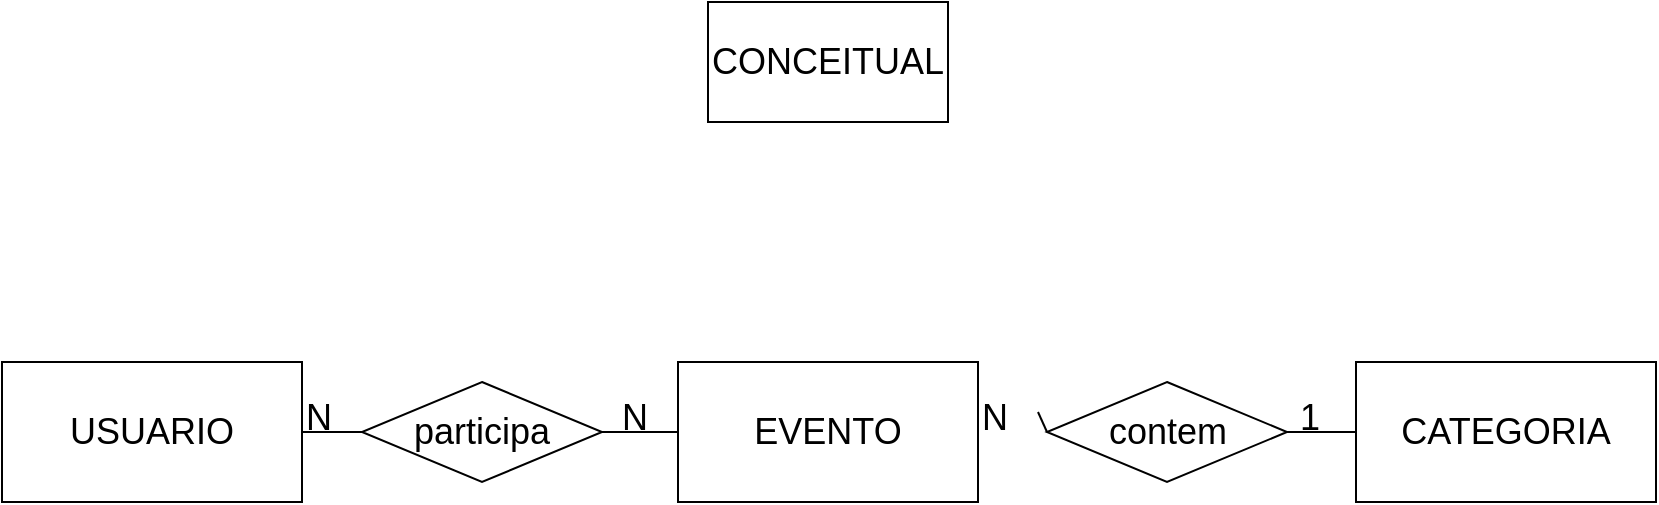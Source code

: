 <mxfile version="10.9.5" type="device"><diagram id="4FLJiMWdBzaK2H2eqK6W" name="Conceitual"><mxGraphModel dx="926" dy="628" grid="1" gridSize="10" guides="1" tooltips="1" connect="1" arrows="1" fold="1" page="1" pageScale="1" pageWidth="827" pageHeight="1169" math="0" shadow="0"><root><mxCell id="0"/><mxCell id="1" parent="0"/><mxCell id="fmoZEkdyRonKl9yYoBUa-1" value="USUARIO&lt;br&gt;" style="rounded=0;whiteSpace=wrap;html=1;fontSize=18;" vertex="1" parent="1"><mxGeometry y="180" width="150" height="70" as="geometry"/></mxCell><mxCell id="fmoZEkdyRonKl9yYoBUa-2" value="CONCEITUAL" style="rounded=0;whiteSpace=wrap;html=1;fontSize=18;" vertex="1" parent="1"><mxGeometry x="353" width="120" height="60" as="geometry"/></mxCell><mxCell id="fmoZEkdyRonKl9yYoBUa-3" value="participa&lt;br&gt;" style="rhombus;whiteSpace=wrap;html=1;fontSize=18;" vertex="1" parent="1"><mxGeometry x="180" y="190" width="120" height="50" as="geometry"/></mxCell><mxCell id="fmoZEkdyRonKl9yYoBUa-5" value="EVENTO" style="rounded=0;whiteSpace=wrap;html=1;fontSize=18;" vertex="1" parent="1"><mxGeometry x="338" y="180" width="150" height="70" as="geometry"/></mxCell><mxCell id="fmoZEkdyRonKl9yYoBUa-6" value="CATEGORIA&lt;br&gt;" style="rounded=0;whiteSpace=wrap;html=1;fontSize=18;" vertex="1" parent="1"><mxGeometry x="677" y="180" width="150" height="70" as="geometry"/></mxCell><mxCell id="fmoZEkdyRonKl9yYoBUa-7" value="contem" style="rhombus;whiteSpace=wrap;html=1;fontSize=18;" vertex="1" parent="1"><mxGeometry x="522.5" y="190" width="120" height="50" as="geometry"/></mxCell><mxCell id="fmoZEkdyRonKl9yYoBUa-8" value="" style="endArrow=none;html=1;fontSize=18;exitX=0;exitY=0.5;exitDx=0;exitDy=0;entryX=1;entryY=0.5;entryDx=0;entryDy=0;" edge="1" parent="1" source="fmoZEkdyRonKl9yYoBUa-5" target="fmoZEkdyRonKl9yYoBUa-3"><mxGeometry width="50" height="50" relative="1" as="geometry"><mxPoint x="330" y="215" as="sourcePoint"/><mxPoint x="290" y="185" as="targetPoint"/></mxGeometry></mxCell><mxCell id="fmoZEkdyRonKl9yYoBUa-21" value="" style="endArrow=none;html=1;fontSize=18;exitX=1;exitY=0.5;exitDx=0;exitDy=0;entryX=0;entryY=0.5;entryDx=0;entryDy=0;" edge="1" parent="1" source="fmoZEkdyRonKl9yYoBUa-1" target="fmoZEkdyRonKl9yYoBUa-3"><mxGeometry width="50" height="50" relative="1" as="geometry"><mxPoint x="240" y="110" as="sourcePoint"/><mxPoint x="202" y="110" as="targetPoint"/></mxGeometry></mxCell><mxCell id="fmoZEkdyRonKl9yYoBUa-22" value="" style="endArrow=none;html=1;fontSize=18;exitX=1;exitY=0.5;exitDx=0;exitDy=0;entryX=0;entryY=0.5;entryDx=0;entryDy=0;" edge="1" parent="1" source="fmoZEkdyRonKl9yYoBUa-25" target="fmoZEkdyRonKl9yYoBUa-7"><mxGeometry width="50" height="50" relative="1" as="geometry"><mxPoint x="370" y="120" as="sourcePoint"/><mxPoint x="400" y="120" as="targetPoint"/></mxGeometry></mxCell><mxCell id="fmoZEkdyRonKl9yYoBUa-23" value="" style="endArrow=none;html=1;fontSize=18;exitX=1;exitY=0.5;exitDx=0;exitDy=0;entryX=0;entryY=0.5;entryDx=0;entryDy=0;" edge="1" parent="1" source="fmoZEkdyRonKl9yYoBUa-7" target="fmoZEkdyRonKl9yYoBUa-6"><mxGeometry width="50" height="50" relative="1" as="geometry"><mxPoint x="607.5" y="90" as="sourcePoint"/><mxPoint x="642.5" y="90" as="targetPoint"/></mxGeometry></mxCell><mxCell id="fmoZEkdyRonKl9yYoBUa-24" value="1&lt;br&gt;" style="text;html=1;resizable=0;points=[];autosize=1;align=left;verticalAlign=top;spacingTop=-4;fontSize=18;" vertex="1" parent="1"><mxGeometry x="647" y="195" width="30" height="20" as="geometry"/></mxCell><mxCell id="fmoZEkdyRonKl9yYoBUa-25" value="N" style="text;html=1;resizable=0;points=[];autosize=1;align=left;verticalAlign=top;spacingTop=-4;fontSize=18;" vertex="1" parent="1"><mxGeometry x="488" y="195" width="30" height="20" as="geometry"/></mxCell><mxCell id="fmoZEkdyRonKl9yYoBUa-26" value="" style="endArrow=none;html=1;fontSize=18;exitX=1;exitY=0.5;exitDx=0;exitDy=0;entryX=0;entryY=0.5;entryDx=0;entryDy=0;" edge="1" parent="1" source="fmoZEkdyRonKl9yYoBUa-5" target="fmoZEkdyRonKl9yYoBUa-25"><mxGeometry width="50" height="50" relative="1" as="geometry"><mxPoint x="488" y="215" as="sourcePoint"/><mxPoint x="523" y="215" as="targetPoint"/></mxGeometry></mxCell><mxCell id="fmoZEkdyRonKl9yYoBUa-27" value="N" style="text;html=1;resizable=0;points=[];autosize=1;align=left;verticalAlign=top;spacingTop=-4;fontSize=18;" vertex="1" parent="1"><mxGeometry x="308" y="195" width="30" height="20" as="geometry"/></mxCell><mxCell id="fmoZEkdyRonKl9yYoBUa-28" value="N" style="text;html=1;resizable=0;points=[];autosize=1;align=left;verticalAlign=top;spacingTop=-4;fontSize=18;" vertex="1" parent="1"><mxGeometry x="150" y="195" width="30" height="20" as="geometry"/></mxCell></root></mxGraphModel></diagram><diagram id="-1BY4lcFs_kAOkuaJNtn" name="Logico"><mxGraphModel dx="926" dy="628" grid="1" gridSize="10" guides="1" tooltips="1" connect="1" arrows="1" fold="1" page="1" pageScale="1" pageWidth="827" pageHeight="1169" math="0" shadow="0"><root><mxCell id="HaMJRvdPRRAlWlSbdtb--0"/><mxCell id="HaMJRvdPRRAlWlSbdtb--1" parent="HaMJRvdPRRAlWlSbdtb--0"/><mxCell id="HaMJRvdPRRAlWlSbdtb--2" value="LOGICO" style="rounded=0;whiteSpace=wrap;html=1;fontSize=18;" vertex="1" parent="HaMJRvdPRRAlWlSbdtb--1"><mxGeometry x="353" width="120" height="60" as="geometry"/></mxCell><mxCell id="HaMJRvdPRRAlWlSbdtb--3" value="Usuarios" style="swimlane;fontStyle=0;childLayout=stackLayout;horizontal=1;startSize=26;fillColor=#e0e0e0;horizontalStack=0;resizeParent=1;resizeParentMax=0;resizeLast=0;collapsible=1;marginBottom=0;swimlaneFillColor=#ffffff;align=center;fontSize=14;" vertex="1" parent="HaMJRvdPRRAlWlSbdtb--1"><mxGeometry y="130" width="190" height="170" as="geometry"/></mxCell><mxCell id="HaMJRvdPRRAlWlSbdtb--4" value="IdUsuario: int" style="shape=partialRectangle;top=0;left=0;right=0;bottom=1;align=left;verticalAlign=middle;fillColor=none;spacingLeft=34;spacingRight=4;overflow=hidden;rotatable=0;points=[[0,0.5],[1,0.5]];portConstraint=eastwest;dropTarget=0;fontStyle=5;fontSize=12;" vertex="1" parent="HaMJRvdPRRAlWlSbdtb--3"><mxGeometry y="26" width="190" height="30" as="geometry"/></mxCell><mxCell id="HaMJRvdPRRAlWlSbdtb--5" value="PK" style="shape=partialRectangle;top=0;left=0;bottom=0;fillColor=none;align=left;verticalAlign=middle;spacingLeft=4;spacingRight=4;overflow=hidden;rotatable=0;points=[];portConstraint=eastwest;part=1;fontSize=12;" vertex="1" connectable="0" parent="HaMJRvdPRRAlWlSbdtb--4"><mxGeometry width="30" height="30" as="geometry"/></mxCell><mxCell id="HaMJRvdPRRAlWlSbdtb--6" value="Nome: Varchar(255)" style="shape=partialRectangle;top=0;left=0;right=0;bottom=0;align=left;verticalAlign=top;fillColor=none;spacingLeft=34;spacingRight=4;overflow=hidden;rotatable=0;points=[[0,0.5],[1,0.5]];portConstraint=eastwest;dropTarget=0;fontSize=12;" vertex="1" parent="HaMJRvdPRRAlWlSbdtb--3"><mxGeometry y="56" width="190" height="26" as="geometry"/></mxCell><mxCell id="HaMJRvdPRRAlWlSbdtb--7" value="" style="shape=partialRectangle;top=0;left=0;bottom=0;fillColor=none;align=left;verticalAlign=top;spacingLeft=4;spacingRight=4;overflow=hidden;rotatable=0;points=[];portConstraint=eastwest;part=1;fontSize=12;" vertex="1" connectable="0" parent="HaMJRvdPRRAlWlSbdtb--6"><mxGeometry width="30" height="26" as="geometry"/></mxCell><mxCell id="HaMJRvdPRRAlWlSbdtb--8" value="Email: Varchar(255)" style="shape=partialRectangle;top=0;left=0;right=0;bottom=0;align=left;verticalAlign=top;fillColor=none;spacingLeft=34;spacingRight=4;overflow=hidden;rotatable=0;points=[[0,0.5],[1,0.5]];portConstraint=eastwest;dropTarget=0;fontSize=12;" vertex="1" parent="HaMJRvdPRRAlWlSbdtb--3"><mxGeometry y="82" width="190" height="26" as="geometry"/></mxCell><mxCell id="HaMJRvdPRRAlWlSbdtb--9" value="" style="shape=partialRectangle;top=0;left=0;bottom=0;fillColor=none;align=left;verticalAlign=top;spacingLeft=4;spacingRight=4;overflow=hidden;rotatable=0;points=[];portConstraint=eastwest;part=1;fontSize=12;" vertex="1" connectable="0" parent="HaMJRvdPRRAlWlSbdtb--8"><mxGeometry width="30" height="26" as="geometry"/></mxCell><mxCell id="HaMJRvdPRRAlWlSbdtb--10" value="Senha: Varchar(255)" style="shape=partialRectangle;top=0;left=0;right=0;bottom=0;align=left;verticalAlign=top;fillColor=none;spacingLeft=34;spacingRight=4;overflow=hidden;rotatable=0;points=[[0,0.5],[1,0.5]];portConstraint=eastwest;dropTarget=0;fontSize=12;" vertex="1" parent="HaMJRvdPRRAlWlSbdtb--3"><mxGeometry y="108" width="190" height="26" as="geometry"/></mxCell><mxCell id="HaMJRvdPRRAlWlSbdtb--11" value="" style="shape=partialRectangle;top=0;left=0;bottom=0;fillColor=none;align=left;verticalAlign=top;spacingLeft=4;spacingRight=4;overflow=hidden;rotatable=0;points=[];portConstraint=eastwest;part=1;fontSize=12;" vertex="1" connectable="0" parent="HaMJRvdPRRAlWlSbdtb--10"><mxGeometry width="30" height="26" as="geometry"/></mxCell><mxCell id="HaMJRvdPRRAlWlSbdtb--14" value="Permissao: Varchar(255)" style="shape=partialRectangle;top=0;left=0;right=0;bottom=0;align=left;verticalAlign=top;fillColor=none;spacingLeft=34;spacingRight=4;overflow=hidden;rotatable=0;points=[[0,0.5],[1,0.5]];portConstraint=eastwest;dropTarget=0;fontSize=12;" vertex="1" parent="HaMJRvdPRRAlWlSbdtb--3"><mxGeometry y="134" width="190" height="26" as="geometry"/></mxCell><mxCell id="HaMJRvdPRRAlWlSbdtb--15" value="" style="shape=partialRectangle;top=0;left=0;bottom=0;fillColor=none;align=left;verticalAlign=top;spacingLeft=4;spacingRight=4;overflow=hidden;rotatable=0;points=[];portConstraint=eastwest;part=1;fontSize=12;" vertex="1" connectable="0" parent="HaMJRvdPRRAlWlSbdtb--14"><mxGeometry width="30" height="26" as="geometry"/></mxCell><mxCell id="HaMJRvdPRRAlWlSbdtb--12" value="" style="shape=partialRectangle;top=0;left=0;right=0;bottom=0;align=left;verticalAlign=top;fillColor=none;spacingLeft=34;spacingRight=4;overflow=hidden;rotatable=0;points=[[0,0.5],[1,0.5]];portConstraint=eastwest;dropTarget=0;fontSize=12;" vertex="1" parent="HaMJRvdPRRAlWlSbdtb--3"><mxGeometry y="160" width="190" height="10" as="geometry"/></mxCell><mxCell id="HaMJRvdPRRAlWlSbdtb--13" value="" style="shape=partialRectangle;top=0;left=0;bottom=0;fillColor=none;align=left;verticalAlign=top;spacingLeft=4;spacingRight=4;overflow=hidden;rotatable=0;points=[];portConstraint=eastwest;part=1;fontSize=12;" vertex="1" connectable="0" parent="HaMJRvdPRRAlWlSbdtb--12"><mxGeometry width="30" height="10" as="geometry"/></mxCell><mxCell id="HaMJRvdPRRAlWlSbdtb--16" value="Categorias" style="swimlane;fontStyle=0;childLayout=stackLayout;horizontal=1;startSize=26;fillColor=#e0e0e0;horizontalStack=0;resizeParent=1;resizeParentMax=0;resizeLast=0;collapsible=1;marginBottom=0;swimlaneFillColor=#ffffff;align=center;fontSize=14;" vertex="1" parent="HaMJRvdPRRAlWlSbdtb--1"><mxGeometry x="318" y="125" width="190" height="92" as="geometry"/></mxCell><mxCell id="HaMJRvdPRRAlWlSbdtb--17" value="IdCategoria: int" style="shape=partialRectangle;top=0;left=0;right=0;bottom=1;align=left;verticalAlign=middle;fillColor=none;spacingLeft=34;spacingRight=4;overflow=hidden;rotatable=0;points=[[0,0.5],[1,0.5]];portConstraint=eastwest;dropTarget=0;fontStyle=5;fontSize=12;" vertex="1" parent="HaMJRvdPRRAlWlSbdtb--16"><mxGeometry y="26" width="190" height="30" as="geometry"/></mxCell><mxCell id="HaMJRvdPRRAlWlSbdtb--18" value="PK" style="shape=partialRectangle;top=0;left=0;bottom=0;fillColor=none;align=left;verticalAlign=middle;spacingLeft=4;spacingRight=4;overflow=hidden;rotatable=0;points=[];portConstraint=eastwest;part=1;fontSize=12;" vertex="1" connectable="0" parent="HaMJRvdPRRAlWlSbdtb--17"><mxGeometry width="30" height="30" as="geometry"/></mxCell><mxCell id="HaMJRvdPRRAlWlSbdtb--19" value="Nome: Varchar(255)" style="shape=partialRectangle;top=0;left=0;right=0;bottom=0;align=left;verticalAlign=top;fillColor=none;spacingLeft=34;spacingRight=4;overflow=hidden;rotatable=0;points=[[0,0.5],[1,0.5]];portConstraint=eastwest;dropTarget=0;fontSize=12;" vertex="1" parent="HaMJRvdPRRAlWlSbdtb--16"><mxGeometry y="56" width="190" height="26" as="geometry"/></mxCell><mxCell id="HaMJRvdPRRAlWlSbdtb--20" value="" style="shape=partialRectangle;top=0;left=0;bottom=0;fillColor=none;align=left;verticalAlign=top;spacingLeft=4;spacingRight=4;overflow=hidden;rotatable=0;points=[];portConstraint=eastwest;part=1;fontSize=12;" vertex="1" connectable="0" parent="HaMJRvdPRRAlWlSbdtb--19"><mxGeometry width="30" height="26" as="geometry"/></mxCell><mxCell id="HaMJRvdPRRAlWlSbdtb--27" value="" style="shape=partialRectangle;top=0;left=0;right=0;bottom=0;align=left;verticalAlign=top;fillColor=none;spacingLeft=34;spacingRight=4;overflow=hidden;rotatable=0;points=[[0,0.5],[1,0.5]];portConstraint=eastwest;dropTarget=0;fontSize=12;" vertex="1" parent="HaMJRvdPRRAlWlSbdtb--16"><mxGeometry y="82" width="190" height="10" as="geometry"/></mxCell><mxCell id="HaMJRvdPRRAlWlSbdtb--28" value="" style="shape=partialRectangle;top=0;left=0;bottom=0;fillColor=none;align=left;verticalAlign=top;spacingLeft=4;spacingRight=4;overflow=hidden;rotatable=0;points=[];portConstraint=eastwest;part=1;fontSize=12;" vertex="1" connectable="0" parent="HaMJRvdPRRAlWlSbdtb--27"><mxGeometry width="30" height="10" as="geometry"/></mxCell><mxCell id="HaMJRvdPRRAlWlSbdtb--36" value="Eventos" style="swimlane;fontStyle=0;childLayout=stackLayout;horizontal=1;startSize=26;fillColor=#e0e0e0;horizontalStack=0;resizeParent=1;resizeParentMax=0;resizeLast=0;collapsible=1;marginBottom=0;swimlaneFillColor=#ffffff;align=center;fontSize=14;" vertex="1" parent="HaMJRvdPRRAlWlSbdtb--1"><mxGeometry x="637" y="127" width="190" height="248" as="geometry"/></mxCell><mxCell id="HaMJRvdPRRAlWlSbdtb--37" value="IdEventos" style="shape=partialRectangle;top=0;left=0;right=0;bottom=1;align=left;verticalAlign=middle;fillColor=none;spacingLeft=34;spacingRight=4;overflow=hidden;rotatable=0;points=[[0,0.5],[1,0.5]];portConstraint=eastwest;dropTarget=0;fontStyle=5;fontSize=12;" vertex="1" parent="HaMJRvdPRRAlWlSbdtb--36"><mxGeometry y="26" width="190" height="30" as="geometry"/></mxCell><mxCell id="HaMJRvdPRRAlWlSbdtb--38" value="PK" style="shape=partialRectangle;top=0;left=0;bottom=0;fillColor=none;align=left;verticalAlign=middle;spacingLeft=4;spacingRight=4;overflow=hidden;rotatable=0;points=[];portConstraint=eastwest;part=1;fontSize=12;" vertex="1" connectable="0" parent="HaMJRvdPRRAlWlSbdtb--37"><mxGeometry width="30" height="30" as="geometry"/></mxCell><mxCell id="HaMJRvdPRRAlWlSbdtb--39" value="Titulo: Varchar(255)" style="shape=partialRectangle;top=0;left=0;right=0;bottom=0;align=left;verticalAlign=top;fillColor=none;spacingLeft=34;spacingRight=4;overflow=hidden;rotatable=0;points=[[0,0.5],[1,0.5]];portConstraint=eastwest;dropTarget=0;fontSize=12;" vertex="1" parent="HaMJRvdPRRAlWlSbdtb--36"><mxGeometry y="56" width="190" height="26" as="geometry"/></mxCell><mxCell id="HaMJRvdPRRAlWlSbdtb--40" value="" style="shape=partialRectangle;top=0;left=0;bottom=0;fillColor=none;align=left;verticalAlign=top;spacingLeft=4;spacingRight=4;overflow=hidden;rotatable=0;points=[];portConstraint=eastwest;part=1;fontSize=12;" vertex="1" connectable="0" parent="HaMJRvdPRRAlWlSbdtb--39"><mxGeometry width="30" height="26" as="geometry"/></mxCell><mxCell id="HaMJRvdPRRAlWlSbdtb--41" value="Descricao: Varchar(255)" style="shape=partialRectangle;top=0;left=0;right=0;bottom=0;align=left;verticalAlign=top;fillColor=none;spacingLeft=34;spacingRight=4;overflow=hidden;rotatable=0;points=[[0,0.5],[1,0.5]];portConstraint=eastwest;dropTarget=0;fontSize=12;" vertex="1" parent="HaMJRvdPRRAlWlSbdtb--36"><mxGeometry y="82" width="190" height="26" as="geometry"/></mxCell><mxCell id="HaMJRvdPRRAlWlSbdtb--42" value="" style="shape=partialRectangle;top=0;left=0;bottom=0;fillColor=none;align=left;verticalAlign=top;spacingLeft=4;spacingRight=4;overflow=hidden;rotatable=0;points=[];portConstraint=eastwest;part=1;fontSize=12;" vertex="1" connectable="0" parent="HaMJRvdPRRAlWlSbdtb--41"><mxGeometry width="30" height="26" as="geometry"/></mxCell><mxCell id="HaMJRvdPRRAlWlSbdtb--43" value="DataEvento: DateTime" style="shape=partialRectangle;top=0;left=0;right=0;bottom=0;align=left;verticalAlign=top;fillColor=none;spacingLeft=34;spacingRight=4;overflow=hidden;rotatable=0;points=[[0,0.5],[1,0.5]];portConstraint=eastwest;dropTarget=0;fontSize=12;" vertex="1" parent="HaMJRvdPRRAlWlSbdtb--36"><mxGeometry y="108" width="190" height="26" as="geometry"/></mxCell><mxCell id="HaMJRvdPRRAlWlSbdtb--44" value="" style="shape=partialRectangle;top=0;left=0;bottom=0;fillColor=none;align=left;verticalAlign=top;spacingLeft=4;spacingRight=4;overflow=hidden;rotatable=0;points=[];portConstraint=eastwest;part=1;fontSize=12;" vertex="1" connectable="0" parent="HaMJRvdPRRAlWlSbdtb--43"><mxGeometry width="30" height="26" as="geometry"/></mxCell><mxCell id="HaMJRvdPRRAlWlSbdtb--45" value="DataCriacao: DateTime" style="shape=partialRectangle;top=0;left=0;right=0;bottom=0;align=left;verticalAlign=top;fillColor=none;spacingLeft=34;spacingRight=4;overflow=hidden;rotatable=0;points=[[0,0.5],[1,0.5]];portConstraint=eastwest;dropTarget=0;fontSize=12;" vertex="1" parent="HaMJRvdPRRAlWlSbdtb--36"><mxGeometry y="134" width="190" height="26" as="geometry"/></mxCell><mxCell id="HaMJRvdPRRAlWlSbdtb--46" value="" style="shape=partialRectangle;top=0;left=0;bottom=0;fillColor=none;align=left;verticalAlign=top;spacingLeft=4;spacingRight=4;overflow=hidden;rotatable=0;points=[];portConstraint=eastwest;part=1;fontSize=12;" vertex="1" connectable="0" parent="HaMJRvdPRRAlWlSbdtb--45"><mxGeometry width="30" height="26" as="geometry"/></mxCell><mxCell id="HaMJRvdPRRAlWlSbdtb--49" value="Ativo: int" style="shape=partialRectangle;top=0;left=0;right=0;bottom=0;align=left;verticalAlign=top;fillColor=none;spacingLeft=34;spacingRight=4;overflow=hidden;rotatable=0;points=[[0,0.5],[1,0.5]];portConstraint=eastwest;dropTarget=0;fontSize=12;" vertex="1" parent="HaMJRvdPRRAlWlSbdtb--36"><mxGeometry y="160" width="190" height="26" as="geometry"/></mxCell><mxCell id="HaMJRvdPRRAlWlSbdtb--50" value="" style="shape=partialRectangle;top=0;left=0;bottom=0;fillColor=none;align=left;verticalAlign=top;spacingLeft=4;spacingRight=4;overflow=hidden;rotatable=0;points=[];portConstraint=eastwest;part=1;fontSize=12;" vertex="1" connectable="0" parent="HaMJRvdPRRAlWlSbdtb--49"><mxGeometry width="30" height="26" as="geometry"/></mxCell><mxCell id="HaMJRvdPRRAlWlSbdtb--53" value="Localizacao: Varchar(255)&#10;" style="shape=partialRectangle;top=0;left=0;right=0;bottom=0;align=left;verticalAlign=top;fillColor=none;spacingLeft=34;spacingRight=4;overflow=hidden;rotatable=0;points=[[0,0.5],[1,0.5]];portConstraint=eastwest;dropTarget=0;fontSize=12;" vertex="1" parent="HaMJRvdPRRAlWlSbdtb--36"><mxGeometry y="186" width="190" height="26" as="geometry"/></mxCell><mxCell id="HaMJRvdPRRAlWlSbdtb--54" value="" style="shape=partialRectangle;top=0;left=0;bottom=0;fillColor=none;align=left;verticalAlign=top;spacingLeft=4;spacingRight=4;overflow=hidden;rotatable=0;points=[];portConstraint=eastwest;part=1;fontSize=12;" vertex="1" connectable="0" parent="HaMJRvdPRRAlWlSbdtb--53"><mxGeometry width="30" height="26" as="geometry"/></mxCell><mxCell id="HaMJRvdPRRAlWlSbdtb--51" value="IdCategoria: Int" style="shape=partialRectangle;top=0;left=0;right=0;bottom=0;align=left;verticalAlign=top;fillColor=none;spacingLeft=34;spacingRight=4;overflow=hidden;rotatable=0;points=[[0,0.5],[1,0.5]];portConstraint=eastwest;dropTarget=0;fontSize=12;" vertex="1" parent="HaMJRvdPRRAlWlSbdtb--36"><mxGeometry y="212" width="190" height="26" as="geometry"/></mxCell><mxCell id="HaMJRvdPRRAlWlSbdtb--52" value="FK" style="shape=partialRectangle;top=0;left=0;bottom=0;fillColor=none;align=left;verticalAlign=top;spacingLeft=4;spacingRight=4;overflow=hidden;rotatable=0;points=[];portConstraint=eastwest;part=1;fontSize=12;" vertex="1" connectable="0" parent="HaMJRvdPRRAlWlSbdtb--51"><mxGeometry width="30" height="26" as="geometry"/></mxCell><mxCell id="HaMJRvdPRRAlWlSbdtb--47" value="" style="shape=partialRectangle;top=0;left=0;right=0;bottom=0;align=left;verticalAlign=top;fillColor=none;spacingLeft=34;spacingRight=4;overflow=hidden;rotatable=0;points=[[0,0.5],[1,0.5]];portConstraint=eastwest;dropTarget=0;fontSize=12;" vertex="1" parent="HaMJRvdPRRAlWlSbdtb--36"><mxGeometry y="238" width="190" height="10" as="geometry"/></mxCell><mxCell id="HaMJRvdPRRAlWlSbdtb--48" value="" style="shape=partialRectangle;top=0;left=0;bottom=0;fillColor=none;align=left;verticalAlign=top;spacingLeft=4;spacingRight=4;overflow=hidden;rotatable=0;points=[];portConstraint=eastwest;part=1;fontSize=12;" vertex="1" connectable="0" parent="HaMJRvdPRRAlWlSbdtb--47"><mxGeometry width="30" height="10" as="geometry"/></mxCell><mxCell id="HaMJRvdPRRAlWlSbdtb--55" value="Presencas" style="swimlane;fontStyle=0;childLayout=stackLayout;horizontal=1;startSize=26;fillColor=#e0e0e0;horizontalStack=0;resizeParent=1;resizeParentMax=0;resizeLast=0;collapsible=1;marginBottom=0;swimlaneFillColor=#ffffff;align=center;fontSize=14;" vertex="1" parent="HaMJRvdPRRAlWlSbdtb--1"><mxGeometry x="318" y="274" width="190" height="86" as="geometry"/></mxCell><mxCell id="HaMJRvdPRRAlWlSbdtb--56" value="IdUsuario: int" style="shape=partialRectangle;top=0;left=0;right=0;bottom=1;align=left;verticalAlign=middle;fillColor=none;spacingLeft=34;spacingRight=4;overflow=hidden;rotatable=0;points=[[0,0.5],[1,0.5]];portConstraint=eastwest;dropTarget=0;fontStyle=5;fontSize=12;" vertex="1" parent="HaMJRvdPRRAlWlSbdtb--55"><mxGeometry y="26" width="190" height="30" as="geometry"/></mxCell><mxCell id="HaMJRvdPRRAlWlSbdtb--57" value="FK" style="shape=partialRectangle;top=0;left=0;bottom=0;fillColor=none;align=left;verticalAlign=middle;spacingLeft=4;spacingRight=4;overflow=hidden;rotatable=0;points=[];portConstraint=eastwest;part=1;fontSize=12;" vertex="1" connectable="0" parent="HaMJRvdPRRAlWlSbdtb--56"><mxGeometry width="30" height="30" as="geometry"/></mxCell><mxCell id="HaMJRvdPRRAlWlSbdtb--64" value="IdEvento: int" style="shape=partialRectangle;top=0;left=0;right=0;bottom=1;align=left;verticalAlign=middle;fillColor=none;spacingLeft=34;spacingRight=4;overflow=hidden;rotatable=0;points=[[0,0.5],[1,0.5]];portConstraint=eastwest;dropTarget=0;fontStyle=5;fontSize=12;" vertex="1" parent="HaMJRvdPRRAlWlSbdtb--55"><mxGeometry y="56" width="190" height="30" as="geometry"/></mxCell><mxCell id="HaMJRvdPRRAlWlSbdtb--65" value="FK" style="shape=partialRectangle;top=0;left=0;bottom=0;fillColor=none;align=left;verticalAlign=middle;spacingLeft=4;spacingRight=4;overflow=hidden;rotatable=0;points=[];portConstraint=eastwest;part=1;fontSize=12;" vertex="1" connectable="0" parent="HaMJRvdPRRAlWlSbdtb--64"><mxGeometry width="30" height="30" as="geometry"/></mxCell></root></mxGraphModel></diagram></mxfile>